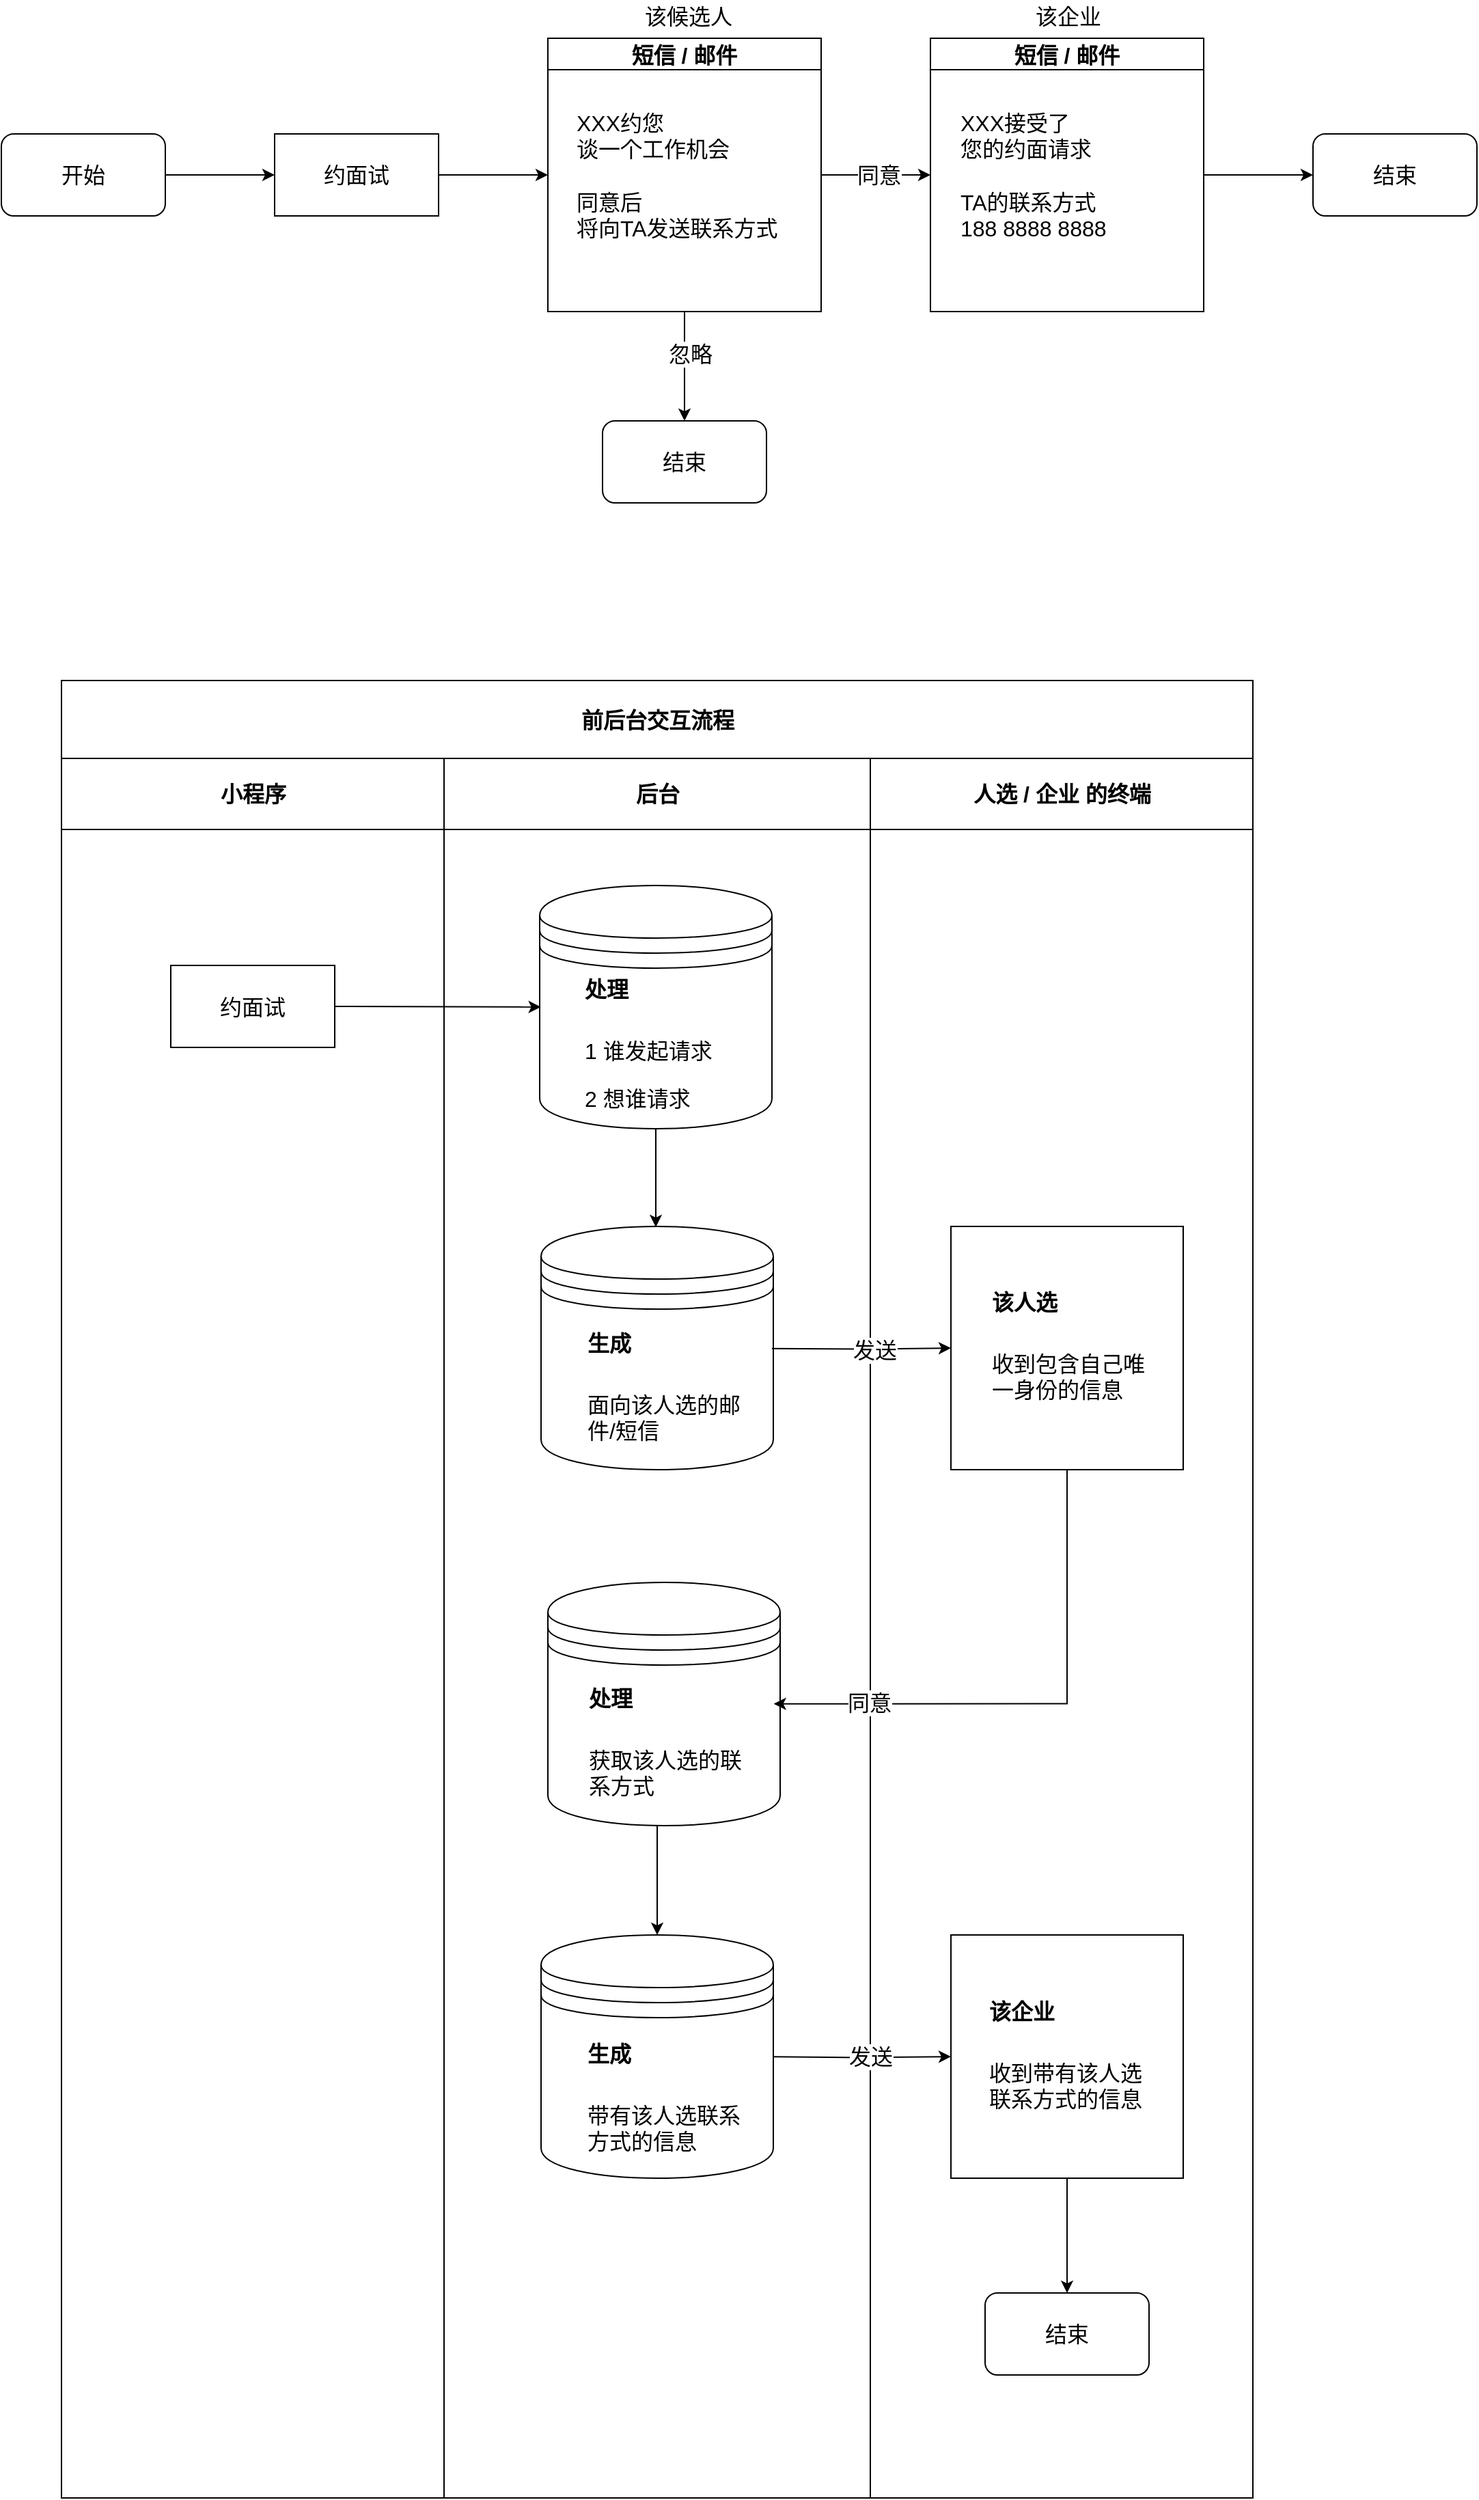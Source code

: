 <mxfile version="10.4.6" type="github"><diagram id="CmYc7NhNtYEBUJspw_UO" name="第 1 页"><mxGraphModel dx="2504" dy="1336" grid="1" gridSize="10" guides="1" tooltips="1" connect="1" arrows="1" fold="1" page="0" pageScale="1" pageWidth="1169" pageHeight="827" background="#ffffff" math="0" shadow="0"><root><mxCell id="0"/><mxCell id="1" parent="0"/><mxCell id="TDceSMhknva_HneDC1gZ-3" value="" style="edgeStyle=orthogonalEdgeStyle;rounded=0;orthogonalLoop=1;jettySize=auto;html=1;fontSize=16;" parent="1" source="TDceSMhknva_HneDC1gZ-1" edge="1"><mxGeometry relative="1" as="geometry"><mxPoint x="400" y="330" as="targetPoint"/></mxGeometry></mxCell><mxCell id="TDceSMhknva_HneDC1gZ-1" value="约面试" style="rounded=1;whiteSpace=wrap;html=1;fontSize=16;arcSize=0;" parent="1" vertex="1"><mxGeometry x="200" y="300" width="120" height="60" as="geometry"/></mxCell><mxCell id="TDceSMhknva_HneDC1gZ-13" value="" style="edgeStyle=orthogonalEdgeStyle;rounded=0;orthogonalLoop=1;jettySize=auto;html=1;fontSize=16;" parent="1" source="TDceSMhknva_HneDC1gZ-5" edge="1"><mxGeometry relative="1" as="geometry"><mxPoint x="680.0" y="330" as="targetPoint"/></mxGeometry></mxCell><mxCell id="TDceSMhknva_HneDC1gZ-16" value="同意&lt;br&gt;" style="text;html=1;resizable=0;points=[];align=center;verticalAlign=middle;labelBackgroundColor=#ffffff;fontSize=16;" parent="TDceSMhknva_HneDC1gZ-13" vertex="1" connectable="0"><mxGeometry x="0.271" y="-2" relative="1" as="geometry"><mxPoint x="-9" y="-3" as="offset"/></mxGeometry></mxCell><mxCell id="TDceSMhknva_HneDC1gZ-24" value="" style="edgeStyle=orthogonalEdgeStyle;rounded=0;orthogonalLoop=1;jettySize=auto;html=1;fontSize=16;" parent="1" source="TDceSMhknva_HneDC1gZ-5" edge="1"><mxGeometry relative="1" as="geometry"><mxPoint x="500" y="510.0" as="targetPoint"/></mxGeometry></mxCell><mxCell id="TDceSMhknva_HneDC1gZ-25" value="忽略" style="text;html=1;resizable=0;points=[];align=center;verticalAlign=middle;labelBackgroundColor=#ffffff;fontSize=16;" parent="TDceSMhknva_HneDC1gZ-24" vertex="1" connectable="0"><mxGeometry x="-0.237" y="4" relative="1" as="geometry"><mxPoint as="offset"/></mxGeometry></mxCell><mxCell id="TDceSMhknva_HneDC1gZ-5" value="短信 / 邮件" style="swimlane;fontSize=16;" parent="1" vertex="1"><mxGeometry x="400" y="230" width="200" height="200" as="geometry"/></mxCell><mxCell id="TDceSMhknva_HneDC1gZ-6" value="XXX约您&lt;br&gt;谈一个工作机会&lt;br&gt;&lt;br&gt;同意后&lt;br&gt;将向TA发送联系方式&lt;br&gt;" style="text;html=1;resizable=0;points=[];autosize=1;align=left;verticalAlign=top;spacingTop=-4;fontSize=16;" parent="TDceSMhknva_HneDC1gZ-5" vertex="1"><mxGeometry x="19" y="50" width="160" height="100" as="geometry"/></mxCell><mxCell id="TDceSMhknva_HneDC1gZ-9" value="该候选人" style="text;html=1;resizable=0;points=[];autosize=1;align=left;verticalAlign=top;spacingTop=-4;fontSize=16;" parent="1" vertex="1"><mxGeometry x="469" y="202" width="80" height="20" as="geometry"/></mxCell><mxCell id="TDceSMhknva_HneDC1gZ-17" value="短信 / 邮件" style="swimlane;fontSize=16;" parent="1" vertex="1"><mxGeometry x="680" y="230" width="200" height="200" as="geometry"/></mxCell><mxCell id="TDceSMhknva_HneDC1gZ-36" value="" style="edgeStyle=orthogonalEdgeStyle;rounded=0;orthogonalLoop=1;jettySize=auto;html=1;fontSize=16;" parent="TDceSMhknva_HneDC1gZ-17" source="TDceSMhknva_HneDC1gZ-19" edge="1"><mxGeometry relative="1" as="geometry"><mxPoint x="280" y="100" as="targetPoint"/></mxGeometry></mxCell><mxCell id="TDceSMhknva_HneDC1gZ-19" value="短信 / 邮件" style="swimlane;fontSize=16;" parent="TDceSMhknva_HneDC1gZ-17" vertex="1"><mxGeometry width="200" height="200" as="geometry"/></mxCell><mxCell id="TDceSMhknva_HneDC1gZ-18" value="XXX接受了&lt;br&gt;您的约面请求&lt;br&gt;&lt;br&gt;TA的联系方式&lt;br&gt;188 8888 8888&lt;br&gt;" style="text;html=1;resizable=0;points=[];autosize=1;align=left;verticalAlign=top;spacingTop=-4;fontSize=16;" parent="TDceSMhknva_HneDC1gZ-19" vertex="1"><mxGeometry x="20" y="50" width="120" height="100" as="geometry"/></mxCell><mxCell id="TDceSMhknva_HneDC1gZ-21" value="该企业" style="text;html=1;resizable=0;points=[];autosize=1;align=left;verticalAlign=top;spacingTop=-4;fontSize=16;" parent="1" vertex="1"><mxGeometry x="755" y="202" width="60" height="20" as="geometry"/></mxCell><mxCell id="TDceSMhknva_HneDC1gZ-26" value="结束" style="rounded=1;whiteSpace=wrap;html=1;strokeWidth=1;fontSize=16;" parent="1" vertex="1"><mxGeometry x="440" y="510" width="120" height="60" as="geometry"/></mxCell><mxCell id="TDceSMhknva_HneDC1gZ-31" value="" style="edgeStyle=orthogonalEdgeStyle;rounded=0;orthogonalLoop=1;jettySize=auto;html=1;fontSize=16;" parent="1" source="TDceSMhknva_HneDC1gZ-29" edge="1"><mxGeometry relative="1" as="geometry"><mxPoint x="200" y="330" as="targetPoint"/></mxGeometry></mxCell><mxCell id="TDceSMhknva_HneDC1gZ-29" value="开始" style="rounded=1;whiteSpace=wrap;html=1;strokeWidth=1;fontSize=16;" parent="1" vertex="1"><mxGeometry y="300" width="120" height="60" as="geometry"/></mxCell><mxCell id="TDceSMhknva_HneDC1gZ-37" value="结束" style="rounded=1;whiteSpace=wrap;html=1;strokeWidth=1;fontSize=16;" parent="1" vertex="1"><mxGeometry x="960" y="300" width="120" height="60" as="geometry"/></mxCell><mxCell id="TDceSMhknva_HneDC1gZ-48" value="前后台交互流程" style="swimlane;html=1;childLayout=stackLayout;resizeParent=1;resizeParentMax=0;startSize=57;strokeWidth=1;fontSize=16;" parent="1" vertex="1"><mxGeometry x="44" y="700" width="872" height="1330" as="geometry"/></mxCell><mxCell id="TDceSMhknva_HneDC1gZ-49" value="小程序" style="swimlane;html=1;startSize=52;fontSize=16;" parent="TDceSMhknva_HneDC1gZ-48" vertex="1"><mxGeometry y="57" width="280" height="1273" as="geometry"/></mxCell><mxCell id="TDceSMhknva_HneDC1gZ-52" value="约面试" style="rounded=0;whiteSpace=wrap;html=1;strokeWidth=1;fontSize=16;" parent="TDceSMhknva_HneDC1gZ-49" vertex="1"><mxGeometry x="80" y="151.5" width="120" height="60" as="geometry"/></mxCell><mxCell id="TDceSMhknva_HneDC1gZ-50" value="后台" style="swimlane;html=1;startSize=52;fontSize=16;align=center;" parent="TDceSMhknva_HneDC1gZ-48" vertex="1"><mxGeometry x="280" y="57" width="312" height="1273" as="geometry"/></mxCell><mxCell id="TDceSMhknva_HneDC1gZ-88" value="" style="edgeStyle=orthogonalEdgeStyle;rounded=0;orthogonalLoop=1;jettySize=auto;html=1;fontSize=16;" parent="TDceSMhknva_HneDC1gZ-50" edge="1"><mxGeometry relative="1" as="geometry"><mxPoint x="155" y="270.5" as="sourcePoint"/><mxPoint x="155" y="343" as="targetPoint"/></mxGeometry></mxCell><mxCell id="TDceSMhknva_HneDC1gZ-98" value="" style="edgeStyle=orthogonalEdgeStyle;rounded=0;orthogonalLoop=1;jettySize=auto;html=1;fontSize=16;" parent="TDceSMhknva_HneDC1gZ-50" edge="1"><mxGeometry relative="1" as="geometry"><mxPoint x="156" y="781" as="sourcePoint"/><mxPoint x="156" y="861" as="targetPoint"/></mxGeometry></mxCell><mxCell id="hFOY4AMrsE5l1bFCfoLf-1" value="" style="shape=datastore;whiteSpace=wrap;html=1;strokeWidth=1;fontSize=16;align=center;" vertex="1" parent="TDceSMhknva_HneDC1gZ-50"><mxGeometry x="70" y="93" width="170" height="178" as="geometry"/></mxCell><mxCell id="TDceSMhknva_HneDC1gZ-79" value="&lt;h1&gt;&lt;font style=&quot;font-size: 16px&quot;&gt;处理&lt;/font&gt;&lt;/h1&gt;&lt;p&gt;1 谁发起请求&lt;/p&gt;&lt;p&gt;2 想谁请求&lt;/p&gt;" style="text;html=1;strokeColor=none;fillColor=none;spacing=5;spacingTop=-20;whiteSpace=wrap;overflow=hidden;rounded=0;fontSize=16;align=left;" parent="TDceSMhknva_HneDC1gZ-50" vertex="1"><mxGeometry x="98" y="134" width="120" height="137" as="geometry"/></mxCell><mxCell id="hFOY4AMrsE5l1bFCfoLf-2" value="" style="shape=datastore;whiteSpace=wrap;html=1;strokeWidth=1;fontSize=16;align=center;" vertex="1" parent="TDceSMhknva_HneDC1gZ-50"><mxGeometry x="71" y="342.5" width="170" height="178" as="geometry"/></mxCell><mxCell id="TDceSMhknva_HneDC1gZ-85" value="&lt;h1&gt;&lt;font style=&quot;font-size: 16px&quot;&gt;生成&lt;/font&gt;&lt;/h1&gt;&lt;p&gt;面向该人选的邮件/短信&lt;/p&gt;" style="text;html=1;strokeColor=none;fillColor=none;spacing=5;spacingTop=-20;whiteSpace=wrap;overflow=hidden;rounded=0;fontSize=16;align=left;" parent="TDceSMhknva_HneDC1gZ-50" vertex="1"><mxGeometry x="100" y="393" width="120" height="137" as="geometry"/></mxCell><mxCell id="hFOY4AMrsE5l1bFCfoLf-3" value="" style="shape=datastore;whiteSpace=wrap;html=1;strokeWidth=1;fontSize=16;align=center;" vertex="1" parent="TDceSMhknva_HneDC1gZ-50"><mxGeometry x="76" y="603" width="170" height="178" as="geometry"/></mxCell><mxCell id="TDceSMhknva_HneDC1gZ-91" value="&lt;h1&gt;&lt;font style=&quot;font-size: 16px&quot;&gt;处理&lt;/font&gt;&lt;/h1&gt;&lt;p&gt;获取该人选的联系方式&lt;/p&gt;" style="text;html=1;strokeColor=none;fillColor=none;spacing=5;spacingTop=-20;whiteSpace=wrap;overflow=hidden;rounded=0;fontSize=16;align=left;" parent="TDceSMhknva_HneDC1gZ-50" vertex="1"><mxGeometry x="101" y="653" width="124" height="137" as="geometry"/></mxCell><mxCell id="hFOY4AMrsE5l1bFCfoLf-4" value="" style="shape=datastore;whiteSpace=wrap;html=1;strokeWidth=1;fontSize=16;align=center;" vertex="1" parent="TDceSMhknva_HneDC1gZ-50"><mxGeometry x="71" y="861" width="170" height="178" as="geometry"/></mxCell><mxCell id="TDceSMhknva_HneDC1gZ-99" value="&lt;h1&gt;&lt;font style=&quot;font-size: 16px&quot;&gt;生成&lt;/font&gt;&lt;/h1&gt;&lt;p&gt;带有该人选联系方式的信息&lt;/p&gt;" style="text;html=1;strokeColor=none;fillColor=none;spacing=5;spacingTop=-20;whiteSpace=wrap;overflow=hidden;rounded=0;fontSize=16;align=left;" parent="TDceSMhknva_HneDC1gZ-50" vertex="1"><mxGeometry x="100" y="913" width="124" height="137" as="geometry"/></mxCell><mxCell id="TDceSMhknva_HneDC1gZ-51" value="人选 / 企业 的终端" style="swimlane;html=1;startSize=52;fontSize=16;" parent="TDceSMhknva_HneDC1gZ-48" vertex="1"><mxGeometry x="592" y="57" width="280" height="1273" as="geometry"><mxRectangle x="592" y="57" width="60" height="963" as="alternateBounds"/></mxGeometry></mxCell><mxCell id="TDceSMhknva_HneDC1gZ-86" value="" style="rounded=0;whiteSpace=wrap;html=1;strokeWidth=1;fontSize=16;align=left;" parent="TDceSMhknva_HneDC1gZ-51" vertex="1"><mxGeometry x="59" y="342.5" width="170" height="178" as="geometry"/></mxCell><mxCell id="TDceSMhknva_HneDC1gZ-87" value="&lt;h1&gt;&lt;font style=&quot;font-size: 16px&quot;&gt;该人选&lt;/font&gt;&lt;/h1&gt;&lt;p&gt;收到包含自己唯一身份的信息&lt;/p&gt;" style="text;html=1;strokeColor=none;fillColor=none;spacing=5;spacingTop=-20;whiteSpace=wrap;overflow=hidden;rounded=0;fontSize=16;align=left;" parent="TDceSMhknva_HneDC1gZ-51" vertex="1"><mxGeometry x="84" y="363" width="126" height="137" as="geometry"/></mxCell><mxCell id="TDceSMhknva_HneDC1gZ-104" value="" style="edgeStyle=orthogonalEdgeStyle;rounded=0;orthogonalLoop=1;jettySize=auto;html=1;fontSize=16;entryX=0.5;entryY=0;entryDx=0;entryDy=0;" parent="TDceSMhknva_HneDC1gZ-51" source="TDceSMhknva_HneDC1gZ-101" target="TDceSMhknva_HneDC1gZ-105" edge="1"><mxGeometry relative="1" as="geometry"><mxPoint x="144" y="1119" as="targetPoint"/></mxGeometry></mxCell><mxCell id="TDceSMhknva_HneDC1gZ-101" value="" style="rounded=0;whiteSpace=wrap;html=1;strokeWidth=1;fontSize=16;align=left;" parent="TDceSMhknva_HneDC1gZ-51" vertex="1"><mxGeometry x="59" y="861" width="170" height="178" as="geometry"/></mxCell><mxCell id="TDceSMhknva_HneDC1gZ-102" value="&lt;h1&gt;&lt;font style=&quot;font-size: 16px&quot;&gt;该企业&lt;/font&gt;&lt;/h1&gt;&lt;p&gt;收到带有该人选联系方式的信息&lt;/p&gt;" style="text;html=1;strokeColor=none;fillColor=none;spacing=5;spacingTop=-20;whiteSpace=wrap;overflow=hidden;rounded=0;fontSize=16;align=left;" parent="TDceSMhknva_HneDC1gZ-51" vertex="1"><mxGeometry x="82" y="881.5" width="124" height="137" as="geometry"/></mxCell><mxCell id="TDceSMhknva_HneDC1gZ-105" value="结束&lt;div style=&quot;text-align: center&quot;&gt;&lt;/div&gt;" style="rounded=1;whiteSpace=wrap;html=1;strokeWidth=1;fontSize=16;align=center;" parent="TDceSMhknva_HneDC1gZ-51" vertex="1"><mxGeometry x="84" y="1123" width="120" height="60" as="geometry"/></mxCell><mxCell id="TDceSMhknva_HneDC1gZ-60" value="" style="endArrow=classic;html=1;fontSize=16;exitX=1;exitY=0.5;exitDx=0;exitDy=0;entryX=0;entryY=0.5;entryDx=0;entryDy=0;" parent="TDceSMhknva_HneDC1gZ-48" source="TDceSMhknva_HneDC1gZ-52" edge="1"><mxGeometry width="50" height="50" relative="1" as="geometry"><mxPoint x="226" y="260" as="sourcePoint"/><mxPoint x="350.824" y="238.882" as="targetPoint"/></mxGeometry></mxCell><mxCell id="TDceSMhknva_HneDC1gZ-89" value="" style="edgeStyle=orthogonalEdgeStyle;rounded=0;orthogonalLoop=1;jettySize=auto;html=1;fontSize=16;entryX=0;entryY=0.5;entryDx=0;entryDy=0;" parent="TDceSMhknva_HneDC1gZ-48" target="TDceSMhknva_HneDC1gZ-86" edge="1"><mxGeometry relative="1" as="geometry"><mxPoint x="520" y="488.833" as="sourcePoint"/></mxGeometry></mxCell><mxCell id="TDceSMhknva_HneDC1gZ-111" value="发送" style="text;html=1;resizable=0;points=[];align=center;verticalAlign=middle;labelBackgroundColor=#ffffff;fontSize=16;" parent="TDceSMhknva_HneDC1gZ-89" vertex="1" connectable="0"><mxGeometry x="0.149" y="-1" relative="1" as="geometry"><mxPoint as="offset"/></mxGeometry></mxCell><mxCell id="TDceSMhknva_HneDC1gZ-93" value="" style="edgeStyle=orthogonalEdgeStyle;rounded=0;orthogonalLoop=1;jettySize=auto;html=1;fontSize=16;entryX=1;entryY=0.5;entryDx=0;entryDy=0;" parent="TDceSMhknva_HneDC1gZ-48" source="TDceSMhknva_HneDC1gZ-86" edge="1"><mxGeometry relative="1" as="geometry"><mxPoint x="521.333" y="748.833" as="targetPoint"/><Array as="points"><mxPoint x="736" y="749"/></Array></mxGeometry></mxCell><mxCell id="TDceSMhknva_HneDC1gZ-110" value="同意" style="text;html=1;resizable=0;points=[];align=center;verticalAlign=middle;labelBackgroundColor=#ffffff;fontSize=16;" parent="TDceSMhknva_HneDC1gZ-93" vertex="1" connectable="0"><mxGeometry x="0.64" y="-1" relative="1" as="geometry"><mxPoint as="offset"/></mxGeometry></mxCell><mxCell id="TDceSMhknva_HneDC1gZ-100" value="" style="edgeStyle=orthogonalEdgeStyle;rounded=0;orthogonalLoop=1;jettySize=auto;html=1;fontSize=16;entryX=0;entryY=0.5;entryDx=0;entryDy=0;" parent="TDceSMhknva_HneDC1gZ-48" target="TDceSMhknva_HneDC1gZ-101" edge="1"><mxGeometry relative="1" as="geometry"><mxPoint x="646" y="1007" as="targetPoint"/><mxPoint x="521" y="1007.167" as="sourcePoint"/></mxGeometry></mxCell><mxCell id="TDceSMhknva_HneDC1gZ-109" value="发送" style="text;html=1;resizable=0;points=[];align=center;verticalAlign=middle;labelBackgroundColor=#ffffff;fontSize=16;" parent="TDceSMhknva_HneDC1gZ-100" vertex="1" connectable="0"><mxGeometry x="0.152" y="-1" relative="1" as="geometry"><mxPoint x="-4" y="-1" as="offset"/></mxGeometry></mxCell></root></mxGraphModel></diagram></mxfile>
